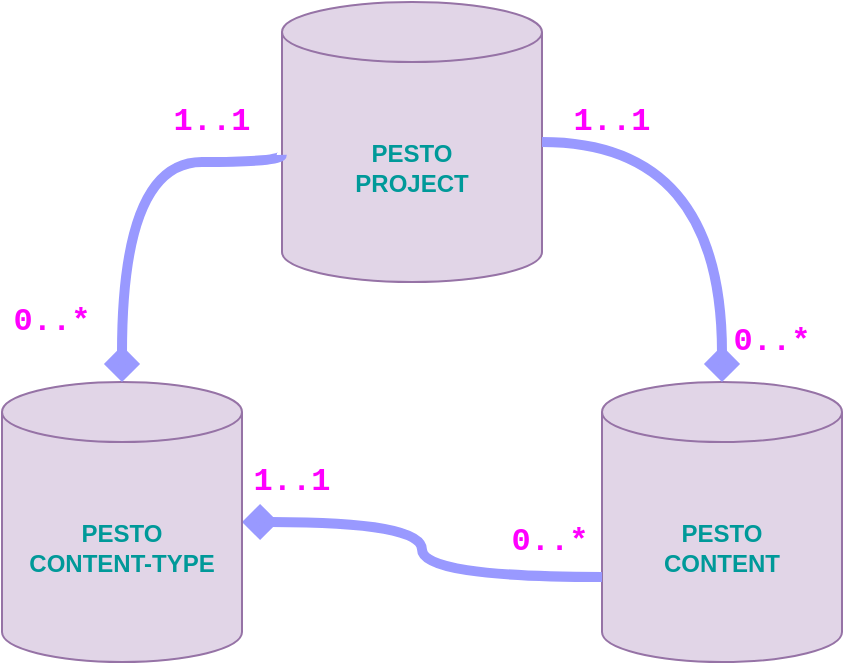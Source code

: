 <mxfile version="21.7.5" type="device">
  <diagram name="Page-1" id="_iUPL7qOO39QT2Nzi5e0">
    <mxGraphModel dx="565" dy="317" grid="1" gridSize="10" guides="1" tooltips="1" connect="1" arrows="1" fold="1" page="1" pageScale="1" pageWidth="827" pageHeight="1169" math="0" shadow="0">
      <root>
        <mxCell id="0" />
        <mxCell id="1" parent="0" />
        <mxCell id="hRGvlZYViXpb-e1UZidd-1" value="PESTO&lt;br&gt;PROJECT" style="shape=cylinder3;whiteSpace=wrap;html=1;boundedLbl=1;backgroundOutline=1;size=15;fillColor=#e1d5e7;strokeColor=#9673a6;fontStyle=1;fontColor=#009999;" vertex="1" parent="1">
          <mxGeometry x="280" y="60" width="130" height="140" as="geometry" />
        </mxCell>
        <mxCell id="hRGvlZYViXpb-e1UZidd-2" value="PESTO&lt;br&gt;CONTENT" style="shape=cylinder3;whiteSpace=wrap;html=1;boundedLbl=1;backgroundOutline=1;size=15;fillColor=#e1d5e7;strokeColor=#9673a6;fontStyle=1;fontColor=#009999;" vertex="1" parent="1">
          <mxGeometry x="440" y="250" width="120" height="140" as="geometry" />
        </mxCell>
        <mxCell id="hRGvlZYViXpb-e1UZidd-4" style="edgeStyle=orthogonalEdgeStyle;rounded=0;orthogonalLoop=1;jettySize=auto;html=1;entryX=0;entryY=0;entryDx=0;entryDy=97.5;entryPerimeter=0;curved=1;strokeWidth=5;endArrow=none;endFill=0;fillColor=#cce5ff;strokeColor=#9999FF;startArrow=diamond;startFill=1;" edge="1" parent="1" source="hRGvlZYViXpb-e1UZidd-3" target="hRGvlZYViXpb-e1UZidd-2">
          <mxGeometry relative="1" as="geometry">
            <Array as="points">
              <mxPoint x="350" y="320" />
              <mxPoint x="350" y="348" />
            </Array>
          </mxGeometry>
        </mxCell>
        <mxCell id="hRGvlZYViXpb-e1UZidd-3" value="PESTO&lt;br&gt;CONTENT-TYPE" style="shape=cylinder3;whiteSpace=wrap;html=1;boundedLbl=1;backgroundOutline=1;size=15;fillColor=#e1d5e7;strokeColor=#9673a6;fontStyle=1;fontColor=#009999;fontSize=12;" vertex="1" parent="1">
          <mxGeometry x="140" y="250" width="120" height="140" as="geometry" />
        </mxCell>
        <mxCell id="hRGvlZYViXpb-e1UZidd-6" style="edgeStyle=orthogonalEdgeStyle;rounded=0;orthogonalLoop=1;jettySize=auto;html=1;entryX=0;entryY=0;entryDx=0;entryDy=97.5;entryPerimeter=0;curved=1;strokeWidth=5;endArrow=diamond;endFill=1;fillColor=#cce5ff;strokeColor=#9999FF;exitX=1;exitY=0.5;exitDx=0;exitDy=0;exitPerimeter=0;" edge="1" parent="1" source="hRGvlZYViXpb-e1UZidd-1">
          <mxGeometry relative="1" as="geometry">
            <mxPoint x="460" y="23" as="sourcePoint" />
            <mxPoint x="500" y="250" as="targetPoint" />
            <Array as="points">
              <mxPoint x="500" y="130" />
            </Array>
          </mxGeometry>
        </mxCell>
        <mxCell id="hRGvlZYViXpb-e1UZidd-7" value="&lt;b&gt;&lt;font color=&quot;#ff00ff&quot; face=&quot;Courier New&quot; style=&quot;font-size: 16px;&quot;&gt;1..1&lt;/font&gt;&lt;/b&gt;" style="text;html=1;strokeColor=none;fillColor=none;align=center;verticalAlign=middle;whiteSpace=wrap;rounded=0;rotation=0;" vertex="1" parent="1">
          <mxGeometry x="420" y="110" width="50" height="20" as="geometry" />
        </mxCell>
        <mxCell id="hRGvlZYViXpb-e1UZidd-8" value="&lt;b&gt;&lt;font color=&quot;#ff00ff&quot; face=&quot;Courier New&quot; style=&quot;font-size: 16px;&quot;&gt;0..*&lt;br&gt;&lt;/font&gt;&lt;/b&gt;" style="text;html=1;strokeColor=none;fillColor=none;align=center;verticalAlign=middle;whiteSpace=wrap;rounded=0;rotation=0;" vertex="1" parent="1">
          <mxGeometry x="500" y="220" width="50" height="20" as="geometry" />
        </mxCell>
        <mxCell id="hRGvlZYViXpb-e1UZidd-9" value="&lt;b&gt;&lt;font color=&quot;#ff00ff&quot; face=&quot;Courier New&quot; style=&quot;font-size: 16px;&quot;&gt;0..*&lt;/font&gt;&lt;/b&gt;" style="text;html=1;strokeColor=none;fillColor=none;align=center;verticalAlign=middle;whiteSpace=wrap;rounded=0;rotation=0;" vertex="1" parent="1">
          <mxGeometry x="389" y="320" width="50" height="20" as="geometry" />
        </mxCell>
        <mxCell id="hRGvlZYViXpb-e1UZidd-10" value="&lt;b&gt;&lt;font color=&quot;#ff00ff&quot; face=&quot;Courier New&quot; style=&quot;font-size: 16px;&quot;&gt;1..1&lt;/font&gt;&lt;/b&gt;" style="text;html=1;strokeColor=none;fillColor=none;align=center;verticalAlign=middle;whiteSpace=wrap;rounded=0;rotation=0;" vertex="1" parent="1">
          <mxGeometry x="260" y="290" width="50" height="20" as="geometry" />
        </mxCell>
        <mxCell id="hRGvlZYViXpb-e1UZidd-11" style="edgeStyle=orthogonalEdgeStyle;rounded=0;orthogonalLoop=1;jettySize=auto;html=1;entryX=0.5;entryY=0;entryDx=0;entryDy=0;entryPerimeter=0;curved=1;strokeWidth=5;endArrow=diamond;endFill=1;fillColor=#cce5ff;strokeColor=#9999FF;exitX=-0.001;exitY=0.546;exitDx=0;exitDy=0;exitPerimeter=0;" edge="1" parent="1" source="hRGvlZYViXpb-e1UZidd-1" target="hRGvlZYViXpb-e1UZidd-3">
          <mxGeometry relative="1" as="geometry">
            <mxPoint x="420" y="140" as="sourcePoint" />
            <mxPoint x="510" y="260" as="targetPoint" />
            <Array as="points">
              <mxPoint x="280" y="140" />
              <mxPoint x="200" y="140" />
            </Array>
          </mxGeometry>
        </mxCell>
        <mxCell id="hRGvlZYViXpb-e1UZidd-12" value="&lt;b&gt;&lt;font color=&quot;#ff00ff&quot; face=&quot;Courier New&quot; style=&quot;font-size: 16px;&quot;&gt;1..1&lt;/font&gt;&lt;/b&gt;" style="text;html=1;strokeColor=none;fillColor=none;align=center;verticalAlign=middle;whiteSpace=wrap;rounded=0;rotation=0;" vertex="1" parent="1">
          <mxGeometry x="220" y="110" width="50" height="20" as="geometry" />
        </mxCell>
        <mxCell id="hRGvlZYViXpb-e1UZidd-13" value="&lt;b&gt;&lt;font color=&quot;#ff00ff&quot; face=&quot;Courier New&quot; style=&quot;font-size: 16px;&quot;&gt;0..*&lt;br&gt;&lt;/font&gt;&lt;/b&gt;" style="text;html=1;strokeColor=none;fillColor=none;align=center;verticalAlign=middle;whiteSpace=wrap;rounded=0;rotation=0;" vertex="1" parent="1">
          <mxGeometry x="140" y="210" width="50" height="20" as="geometry" />
        </mxCell>
      </root>
    </mxGraphModel>
  </diagram>
</mxfile>

